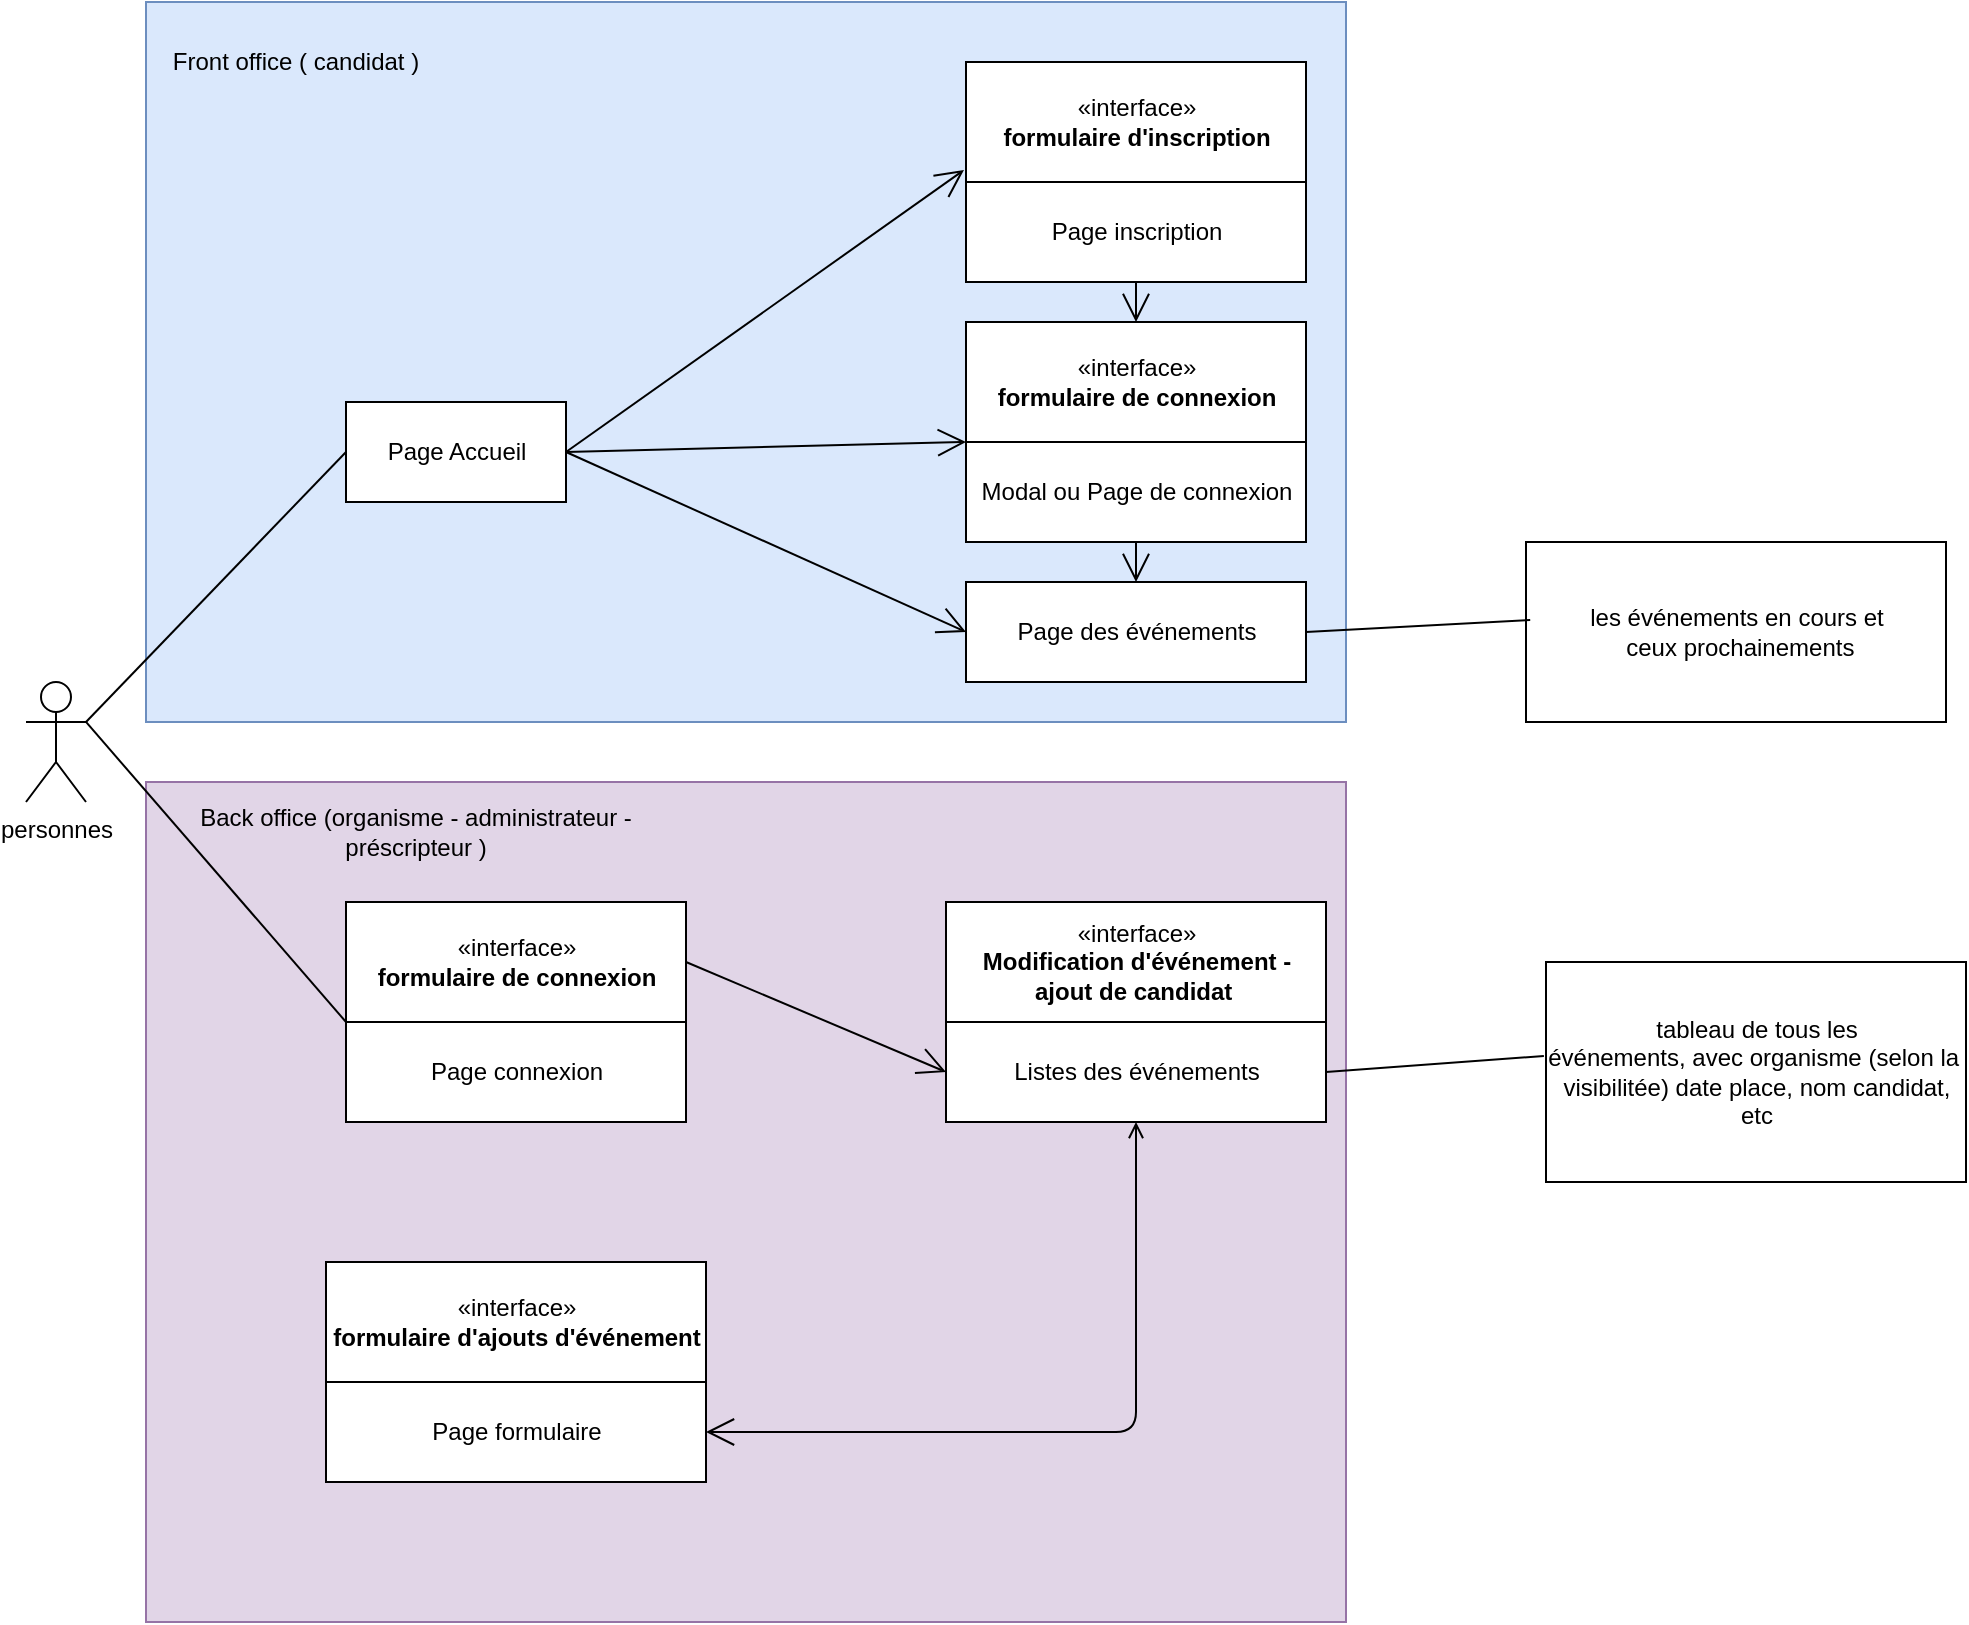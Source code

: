 <mxfile version="13.9.9" type="device"><diagram id="UTfkuxZsFZGtTEKOBMEX" name="Page-1"><mxGraphModel dx="868" dy="510" grid="1" gridSize="10" guides="1" tooltips="1" connect="1" arrows="1" fold="1" page="1" pageScale="1" pageWidth="827" pageHeight="1169" math="0" shadow="0"><root><mxCell id="0"/><mxCell id="1" parent="0"/><mxCell id="TyKP8wnayAgd4I1QqIjh-1" value="" style="rounded=0;whiteSpace=wrap;html=1;fillColor=#dae8fc;strokeColor=#6c8ebf;" vertex="1" parent="1"><mxGeometry x="80" y="40" width="600" height="360" as="geometry"/></mxCell><mxCell id="TyKP8wnayAgd4I1QqIjh-2" value="Page Accueil" style="html=1;" vertex="1" parent="1"><mxGeometry x="180" y="240" width="110" height="50" as="geometry"/></mxCell><mxCell id="TyKP8wnayAgd4I1QqIjh-3" value="personnes" style="shape=umlActor;verticalLabelPosition=bottom;verticalAlign=top;html=1;" vertex="1" parent="1"><mxGeometry x="20" y="380" width="30" height="60" as="geometry"/></mxCell><mxCell id="TyKP8wnayAgd4I1QqIjh-6" value="«interface»&lt;br&gt;&lt;b&gt;formulaire d'inscription&lt;/b&gt;" style="html=1;" vertex="1" parent="1"><mxGeometry x="490" y="70" width="170" height="60" as="geometry"/></mxCell><mxCell id="TyKP8wnayAgd4I1QqIjh-7" value="Page inscription" style="html=1;" vertex="1" parent="1"><mxGeometry x="490" y="130" width="170" height="50" as="geometry"/></mxCell><mxCell id="TyKP8wnayAgd4I1QqIjh-8" value="«interface»&lt;br&gt;&lt;b&gt;formulaire de connexion&lt;/b&gt;" style="html=1;" vertex="1" parent="1"><mxGeometry x="490" y="200" width="170" height="60" as="geometry"/></mxCell><mxCell id="TyKP8wnayAgd4I1QqIjh-9" value="Modal ou Page de connexion" style="html=1;" vertex="1" parent="1"><mxGeometry x="490" y="260" width="170" height="50" as="geometry"/></mxCell><mxCell id="TyKP8wnayAgd4I1QqIjh-12" value="Page des événements" style="html=1;" vertex="1" parent="1"><mxGeometry x="490" y="330" width="170" height="50" as="geometry"/></mxCell><mxCell id="TyKP8wnayAgd4I1QqIjh-13" value="" style="endArrow=open;endFill=1;endSize=12;html=1;exitX=1;exitY=0.5;exitDx=0;exitDy=0;entryX=-0.006;entryY=0.9;entryDx=0;entryDy=0;entryPerimeter=0;" edge="1" parent="1" source="TyKP8wnayAgd4I1QqIjh-2" target="TyKP8wnayAgd4I1QqIjh-6"><mxGeometry width="160" relative="1" as="geometry"><mxPoint x="200" y="260" as="sourcePoint"/><mxPoint x="360" y="260" as="targetPoint"/></mxGeometry></mxCell><mxCell id="TyKP8wnayAgd4I1QqIjh-14" value="" style="endArrow=open;endFill=1;endSize=12;html=1;exitX=1;exitY=0.5;exitDx=0;exitDy=0;entryX=0;entryY=1;entryDx=0;entryDy=0;" edge="1" parent="1" source="TyKP8wnayAgd4I1QqIjh-2" target="TyKP8wnayAgd4I1QqIjh-8"><mxGeometry width="160" relative="1" as="geometry"><mxPoint x="300" y="275" as="sourcePoint"/><mxPoint x="498.98" y="134" as="targetPoint"/></mxGeometry></mxCell><mxCell id="TyKP8wnayAgd4I1QqIjh-15" value="" style="endArrow=open;endFill=1;endSize=12;html=1;exitX=1;exitY=0.5;exitDx=0;exitDy=0;entryX=0;entryY=0.5;entryDx=0;entryDy=0;" edge="1" parent="1" source="TyKP8wnayAgd4I1QqIjh-2" target="TyKP8wnayAgd4I1QqIjh-12"><mxGeometry width="160" relative="1" as="geometry"><mxPoint x="300" y="275" as="sourcePoint"/><mxPoint x="500" y="270" as="targetPoint"/></mxGeometry></mxCell><mxCell id="TyKP8wnayAgd4I1QqIjh-16" value="Front office ( candidat )" style="text;html=1;strokeColor=none;fillColor=none;align=center;verticalAlign=middle;whiteSpace=wrap;rounded=0;" vertex="1" parent="1"><mxGeometry x="80" y="40" width="150" height="60" as="geometry"/></mxCell><mxCell id="TyKP8wnayAgd4I1QqIjh-17" value="" style="rounded=0;whiteSpace=wrap;html=1;fillColor=#e1d5e7;strokeColor=#9673a6;" vertex="1" parent="1"><mxGeometry x="80" y="430" width="600" height="420" as="geometry"/></mxCell><mxCell id="TyKP8wnayAgd4I1QqIjh-18" value="Back office (organisme - administrateur - préscripteur )" style="text;html=1;strokeColor=none;fillColor=none;align=center;verticalAlign=middle;whiteSpace=wrap;rounded=0;" vertex="1" parent="1"><mxGeometry x="80" y="430" width="270" height="50" as="geometry"/></mxCell><mxCell id="TyKP8wnayAgd4I1QqIjh-19" value="Page connexion" style="html=1;" vertex="1" parent="1"><mxGeometry x="180" y="550" width="170" height="50" as="geometry"/></mxCell><mxCell id="TyKP8wnayAgd4I1QqIjh-20" value="«interface»&lt;br&gt;&lt;b&gt;formulaire de connexion&lt;/b&gt;" style="html=1;" vertex="1" parent="1"><mxGeometry x="180" y="490" width="170" height="60" as="geometry"/></mxCell><mxCell id="TyKP8wnayAgd4I1QqIjh-21" value="Listes des événements" style="html=1;" vertex="1" parent="1"><mxGeometry x="480" y="550" width="190" height="50" as="geometry"/></mxCell><mxCell id="TyKP8wnayAgd4I1QqIjh-22" value="les événements en cours et&lt;br&gt;&amp;nbsp;ceux prochainements" style="html=1;" vertex="1" parent="1"><mxGeometry x="770" y="310" width="210" height="90" as="geometry"/></mxCell><mxCell id="TyKP8wnayAgd4I1QqIjh-23" value="" style="endArrow=none;endFill=0;endSize=12;html=1;exitX=0.01;exitY=0.433;exitDx=0;exitDy=0;entryX=1;entryY=0.5;entryDx=0;entryDy=0;exitPerimeter=0;" edge="1" parent="1" source="TyKP8wnayAgd4I1QqIjh-22" target="TyKP8wnayAgd4I1QqIjh-12"><mxGeometry width="160" relative="1" as="geometry"><mxPoint x="300" y="275" as="sourcePoint"/><mxPoint x="500" y="365" as="targetPoint"/></mxGeometry></mxCell><mxCell id="TyKP8wnayAgd4I1QqIjh-24" value="tableau de tous les &lt;br&gt;événements, avec organisme (selon la&amp;nbsp;&lt;br&gt;visibilitée) date place, nom candidat, &lt;br&gt;etc" style="html=1;" vertex="1" parent="1"><mxGeometry x="780" y="520" width="210" height="110" as="geometry"/></mxCell><mxCell id="TyKP8wnayAgd4I1QqIjh-25" value="" style="endArrow=none;endFill=0;endSize=12;html=1;exitX=-0.005;exitY=0.427;exitDx=0;exitDy=0;entryX=1;entryY=0.5;entryDx=0;entryDy=0;exitPerimeter=0;" edge="1" parent="1" source="TyKP8wnayAgd4I1QqIjh-24" target="TyKP8wnayAgd4I1QqIjh-21"><mxGeometry width="160" relative="1" as="geometry"><mxPoint x="782.1" y="358.97" as="sourcePoint"/><mxPoint x="670" y="365" as="targetPoint"/></mxGeometry></mxCell><mxCell id="TyKP8wnayAgd4I1QqIjh-26" value="" style="endArrow=open;endFill=0;endSize=12;html=1;exitX=1;exitY=0.5;exitDx=0;exitDy=0;entryX=0;entryY=0.5;entryDx=0;entryDy=0;startArrow=none;startFill=0;" edge="1" parent="1" source="TyKP8wnayAgd4I1QqIjh-20" target="TyKP8wnayAgd4I1QqIjh-21"><mxGeometry width="160" relative="1" as="geometry"><mxPoint x="300" y="275" as="sourcePoint"/><mxPoint x="500" y="365" as="targetPoint"/></mxGeometry></mxCell><mxCell id="TyKP8wnayAgd4I1QqIjh-27" value="Page formulaire" style="html=1;" vertex="1" parent="1"><mxGeometry x="170" y="730" width="190" height="50" as="geometry"/></mxCell><mxCell id="TyKP8wnayAgd4I1QqIjh-28" value="«interface»&lt;br&gt;&lt;b&gt;formulaire d'ajouts d'événement&lt;/b&gt;" style="html=1;" vertex="1" parent="1"><mxGeometry x="170" y="670" width="190" height="60" as="geometry"/></mxCell><mxCell id="TyKP8wnayAgd4I1QqIjh-29" value="«interface»&lt;br&gt;&lt;b&gt;Modification d'événement - &lt;br&gt;ajout de candidat&amp;nbsp;&lt;/b&gt;" style="html=1;" vertex="1" parent="1"><mxGeometry x="480" y="490" width="190" height="60" as="geometry"/></mxCell><mxCell id="TyKP8wnayAgd4I1QqIjh-31" value="" style="endArrow=open;endFill=1;endSize=12;html=1;exitX=0.5;exitY=1;exitDx=0;exitDy=0;entryX=1;entryY=0.5;entryDx=0;entryDy=0;startArrow=open;startFill=0;" edge="1" parent="1" source="TyKP8wnayAgd4I1QqIjh-21" target="TyKP8wnayAgd4I1QqIjh-27"><mxGeometry width="160" relative="1" as="geometry"><mxPoint x="360" y="530" as="sourcePoint"/><mxPoint x="490" y="585" as="targetPoint"/><Array as="points"><mxPoint x="575" y="755"/></Array></mxGeometry></mxCell><mxCell id="TyKP8wnayAgd4I1QqIjh-33" value="" style="endArrow=open;endFill=1;endSize=12;html=1;exitX=0.5;exitY=1;exitDx=0;exitDy=0;entryX=0.5;entryY=0;entryDx=0;entryDy=0;" edge="1" parent="1" source="TyKP8wnayAgd4I1QqIjh-7" target="TyKP8wnayAgd4I1QqIjh-8"><mxGeometry width="160" relative="1" as="geometry"><mxPoint x="300" y="275" as="sourcePoint"/><mxPoint x="500" y="270" as="targetPoint"/></mxGeometry></mxCell><mxCell id="TyKP8wnayAgd4I1QqIjh-34" value="" style="endArrow=open;endFill=1;endSize=12;html=1;exitX=0.5;exitY=1;exitDx=0;exitDy=0;" edge="1" parent="1" source="TyKP8wnayAgd4I1QqIjh-9" target="TyKP8wnayAgd4I1QqIjh-12"><mxGeometry width="160" relative="1" as="geometry"><mxPoint x="585" y="190" as="sourcePoint"/><mxPoint x="585" y="210" as="targetPoint"/></mxGeometry></mxCell><mxCell id="TyKP8wnayAgd4I1QqIjh-36" value="" style="endArrow=none;endFill=0;endSize=12;html=1;exitX=1;exitY=0.333;exitDx=0;exitDy=0;exitPerimeter=0;entryX=0;entryY=0.5;entryDx=0;entryDy=0;strokeWidth=1;" edge="1" parent="1" source="TyKP8wnayAgd4I1QqIjh-3" target="TyKP8wnayAgd4I1QqIjh-2"><mxGeometry width="160" relative="1" as="geometry"><mxPoint x="170" y="360" as="sourcePoint"/><mxPoint x="330" y="360" as="targetPoint"/></mxGeometry></mxCell><mxCell id="TyKP8wnayAgd4I1QqIjh-37" value="" style="endArrow=none;endFill=0;endSize=12;html=1;entryX=0;entryY=1;entryDx=0;entryDy=0;strokeWidth=1;exitX=1;exitY=0.333;exitDx=0;exitDy=0;exitPerimeter=0;" edge="1" parent="1" source="TyKP8wnayAgd4I1QqIjh-3" target="TyKP8wnayAgd4I1QqIjh-20"><mxGeometry width="160" relative="1" as="geometry"><mxPoint x="60" y="410" as="sourcePoint"/><mxPoint x="190" y="275" as="targetPoint"/></mxGeometry></mxCell></root></mxGraphModel></diagram></mxfile>